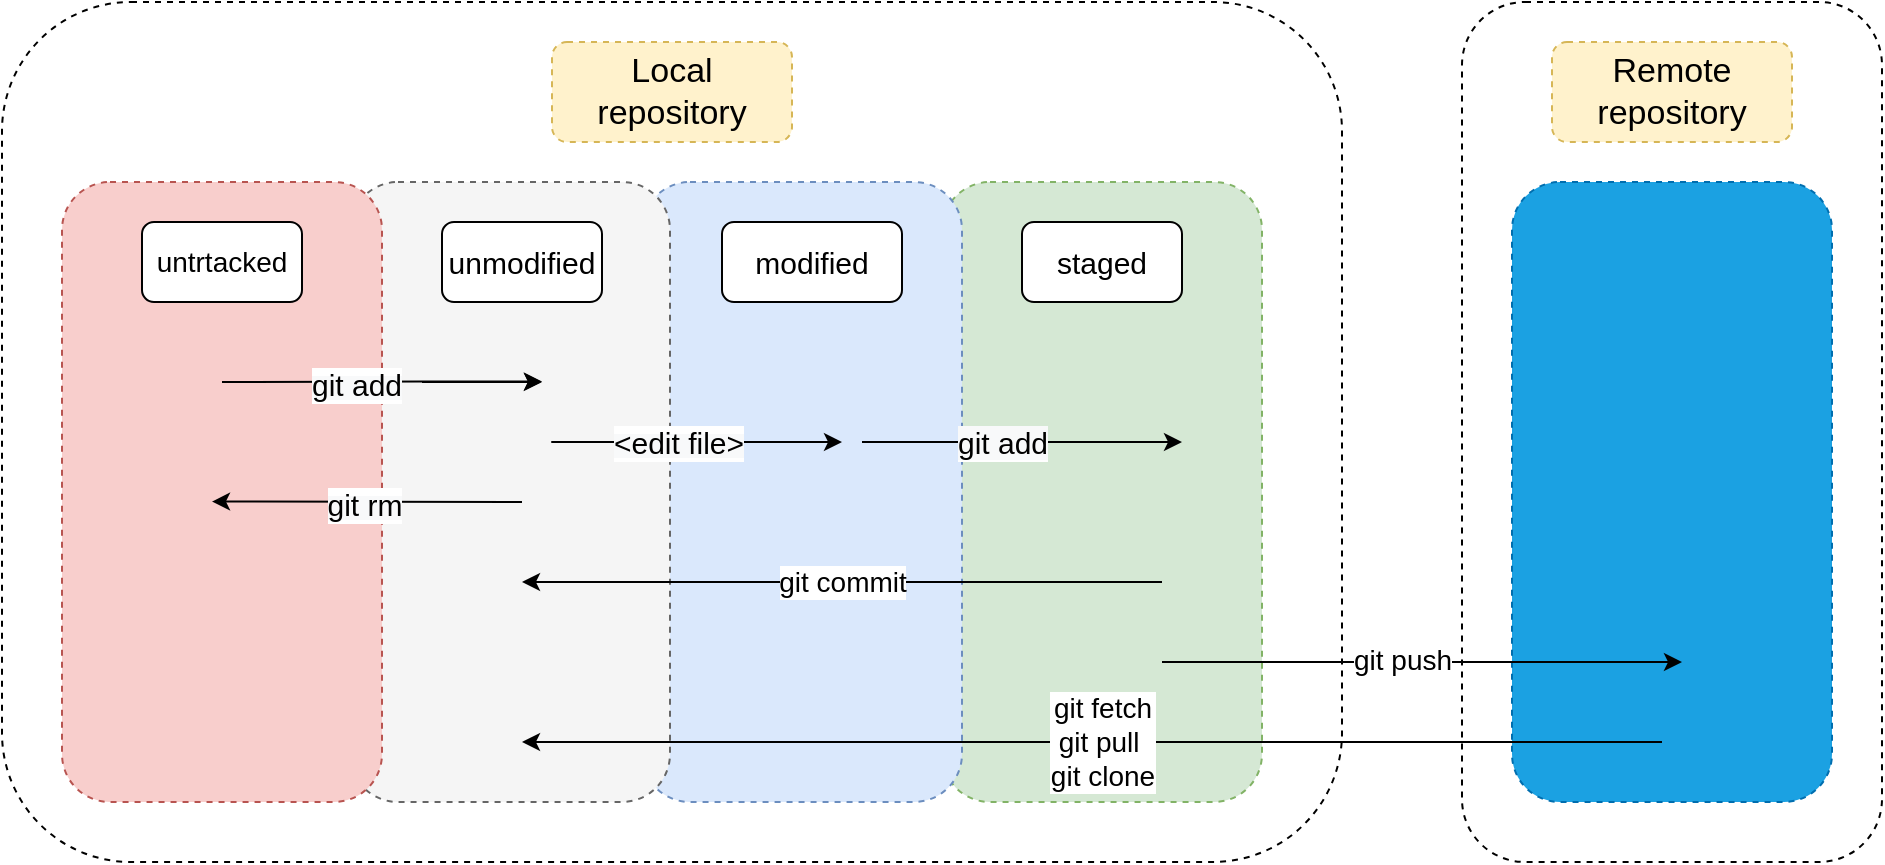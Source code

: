 <mxfile version="15.1.1" type="device"><diagram id="2p4CZc4XuiLxsLHcXKBq" name="Page-1"><mxGraphModel dx="1483" dy="781" grid="1" gridSize="10" guides="1" tooltips="1" connect="1" arrows="1" fold="1" page="1" pageScale="1" pageWidth="827" pageHeight="1169" math="0" shadow="0"><root><mxCell id="0"/><mxCell id="1" parent="0"/><mxCell id="RnuLBlIJjSTKVqRcyWGi-55" value="" style="rounded=1;whiteSpace=wrap;html=1;dashed=1;" vertex="1" parent="1"><mxGeometry x="830" y="180" width="210" height="430" as="geometry"/></mxCell><mxCell id="RnuLBlIJjSTKVqRcyWGi-54" value="" style="rounded=1;whiteSpace=wrap;html=1;dashed=1;" vertex="1" parent="1"><mxGeometry x="100" y="180" width="670" height="430" as="geometry"/></mxCell><mxCell id="RnuLBlIJjSTKVqRcyWGi-16" value="" style="rounded=1;whiteSpace=wrap;html=1;dashed=1;fillColor=#d5e8d4;strokeColor=#82b366;" vertex="1" parent="1"><mxGeometry x="570" y="270" width="160" height="310" as="geometry"/></mxCell><mxCell id="RnuLBlIJjSTKVqRcyWGi-14" value="" style="rounded=1;whiteSpace=wrap;html=1;dashed=1;fillColor=#dae8fc;strokeColor=#6c8ebf;" vertex="1" parent="1"><mxGeometry x="420" y="270" width="160" height="310" as="geometry"/></mxCell><mxCell id="RnuLBlIJjSTKVqRcyWGi-13" value="" style="rounded=1;whiteSpace=wrap;html=1;dashed=1;fillColor=#f5f5f5;strokeColor=#666666;fontColor=#333333;" vertex="1" parent="1"><mxGeometry x="274" y="270" width="160" height="310" as="geometry"/></mxCell><mxCell id="RnuLBlIJjSTKVqRcyWGi-11" value="" style="rounded=1;whiteSpace=wrap;html=1;dashed=1;fillColor=#f8cecc;strokeColor=#b85450;" vertex="1" parent="1"><mxGeometry x="130" y="270" width="160" height="310" as="geometry"/></mxCell><mxCell id="RnuLBlIJjSTKVqRcyWGi-2" value="&lt;font style=&quot;font-size: 14px&quot;&gt;untrtacked&lt;/font&gt;" style="rounded=1;whiteSpace=wrap;html=1;" vertex="1" parent="1"><mxGeometry x="170" y="290" width="80" height="40" as="geometry"/></mxCell><mxCell id="RnuLBlIJjSTKVqRcyWGi-4" value="&lt;font style=&quot;font-size: 15px&quot;&gt;unmodified&lt;/font&gt;" style="rounded=1;whiteSpace=wrap;html=1;" vertex="1" parent="1"><mxGeometry x="320" y="290" width="80" height="40" as="geometry"/></mxCell><mxCell id="RnuLBlIJjSTKVqRcyWGi-5" value="&lt;font style=&quot;font-size: 15px&quot;&gt;modified&lt;/font&gt;" style="rounded=1;whiteSpace=wrap;html=1;" vertex="1" parent="1"><mxGeometry x="460" y="290" width="90" height="40" as="geometry"/></mxCell><mxCell id="RnuLBlIJjSTKVqRcyWGi-6" value="&lt;font style=&quot;font-size: 15px&quot;&gt;staged&lt;/font&gt;" style="rounded=1;whiteSpace=wrap;html=1;" vertex="1" parent="1"><mxGeometry x="610" y="290" width="80" height="40" as="geometry"/></mxCell><mxCell id="RnuLBlIJjSTKVqRcyWGi-8" value="" style="endArrow=classic;html=1;startArrow=none;" edge="1" parent="1"><mxGeometry width="50" height="50" relative="1" as="geometry"><mxPoint x="310" y="370" as="sourcePoint"/><mxPoint x="370" y="370" as="targetPoint"/><Array as="points"><mxPoint x="320" y="370"/></Array></mxGeometry></mxCell><mxCell id="RnuLBlIJjSTKVqRcyWGi-15" style="edgeStyle=orthogonalEdgeStyle;rounded=0;orthogonalLoop=1;jettySize=auto;html=1;exitX=0.5;exitY=1;exitDx=0;exitDy=0;" edge="1" parent="1" source="RnuLBlIJjSTKVqRcyWGi-4" target="RnuLBlIJjSTKVqRcyWGi-4"><mxGeometry relative="1" as="geometry"/></mxCell><mxCell id="RnuLBlIJjSTKVqRcyWGi-21" value="" style="endArrow=classic;html=1;startArrow=none;" edge="1" parent="1"><mxGeometry width="50" height="50" relative="1" as="geometry"><mxPoint x="470" y="400" as="sourcePoint"/><mxPoint x="520" y="400" as="targetPoint"/><Array as="points"><mxPoint x="370" y="400"/></Array></mxGeometry></mxCell><mxCell id="RnuLBlIJjSTKVqRcyWGi-39" value="&lt;span style=&quot;background-color: rgb(248 , 249 , 250)&quot;&gt;&lt;font style=&quot;font-size: 15px&quot;&gt;&amp;lt;edit file&amp;gt;&lt;/font&gt;&lt;/span&gt;" style="edgeLabel;html=1;align=center;verticalAlign=middle;resizable=0;points=[];" vertex="1" connectable="0" parent="RnuLBlIJjSTKVqRcyWGi-21"><mxGeometry x="0.34" relative="1" as="geometry"><mxPoint as="offset"/></mxGeometry></mxCell><mxCell id="RnuLBlIJjSTKVqRcyWGi-31" value="" style="endArrow=classic;html=1;startArrow=none;" edge="1" parent="1"><mxGeometry width="50" height="50" relative="1" as="geometry"><mxPoint x="210" y="370" as="sourcePoint"/><mxPoint x="370" y="369.76" as="targetPoint"/><Array as="points"><mxPoint x="320" y="369.76"/></Array></mxGeometry></mxCell><mxCell id="RnuLBlIJjSTKVqRcyWGi-40" value="&lt;span style=&quot;background-color: rgb(248 , 249 , 250)&quot;&gt;&lt;font style=&quot;font-size: 15px&quot;&gt;git add&lt;/font&gt;&lt;/span&gt;" style="edgeLabel;html=1;align=center;verticalAlign=middle;resizable=0;points=[];" vertex="1" connectable="0" parent="RnuLBlIJjSTKVqRcyWGi-31"><mxGeometry x="-0.163" y="-1" relative="1" as="geometry"><mxPoint as="offset"/></mxGeometry></mxCell><mxCell id="RnuLBlIJjSTKVqRcyWGi-32" value="" style="endArrow=classic;html=1;startArrow=none;" edge="1" parent="1"><mxGeometry width="50" height="50" relative="1" as="geometry"><mxPoint x="360" y="430" as="sourcePoint"/><mxPoint x="205" y="429.76" as="targetPoint"/><Array as="points"><mxPoint x="215" y="429.76"/></Array></mxGeometry></mxCell><mxCell id="RnuLBlIJjSTKVqRcyWGi-41" value="&lt;span style=&quot;background-color: rgb(248 , 249 , 250)&quot;&gt;&lt;font style=&quot;font-size: 15px&quot;&gt;git rm&lt;/font&gt;&lt;/span&gt;" style="edgeLabel;html=1;align=center;verticalAlign=middle;resizable=0;points=[];" vertex="1" connectable="0" parent="RnuLBlIJjSTKVqRcyWGi-32"><mxGeometry x="0.02" y="1" relative="1" as="geometry"><mxPoint as="offset"/></mxGeometry></mxCell><mxCell id="RnuLBlIJjSTKVqRcyWGi-34" value="" style="endArrow=classic;html=1;startArrow=none;" edge="1" parent="1"><mxGeometry width="50" height="50" relative="1" as="geometry"><mxPoint x="530" y="400" as="sourcePoint"/><mxPoint x="690" y="400" as="targetPoint"/><Array as="points"><mxPoint x="640" y="400"/></Array></mxGeometry></mxCell><mxCell id="RnuLBlIJjSTKVqRcyWGi-57" value="&lt;span style=&quot;font-size: 15px ; background-color: rgb(248 , 249 , 250)&quot;&gt;git add&lt;/span&gt;" style="edgeLabel;html=1;align=center;verticalAlign=middle;resizable=0;points=[];" vertex="1" connectable="0" parent="RnuLBlIJjSTKVqRcyWGi-34"><mxGeometry x="-0.01" y="3" relative="1" as="geometry"><mxPoint x="-9" y="3" as="offset"/></mxGeometry></mxCell><mxCell id="RnuLBlIJjSTKVqRcyWGi-37" value="" style="endArrow=classic;html=1;" edge="1" parent="1"><mxGeometry width="50" height="50" relative="1" as="geometry"><mxPoint x="680" y="470" as="sourcePoint"/><mxPoint x="360" y="470" as="targetPoint"/></mxGeometry></mxCell><mxCell id="RnuLBlIJjSTKVqRcyWGi-38" value="&lt;font style=&quot;font-size: 14px&quot;&gt;git commit&lt;/font&gt;" style="edgeLabel;html=1;align=center;verticalAlign=middle;resizable=0;points=[];" vertex="1" connectable="0" parent="RnuLBlIJjSTKVqRcyWGi-37"><mxGeometry x="-0.081" relative="1" as="geometry"><mxPoint x="-13" as="offset"/></mxGeometry></mxCell><mxCell id="RnuLBlIJjSTKVqRcyWGi-43" value="" style="rounded=1;whiteSpace=wrap;html=1;dashed=1;fillColor=#1ba1e2;strokeColor=#006EAF;fontColor=#ffffff;" vertex="1" parent="1"><mxGeometry x="855" y="270" width="160" height="310" as="geometry"/></mxCell><mxCell id="RnuLBlIJjSTKVqRcyWGi-46" value="" style="endArrow=classic;html=1;" edge="1" parent="1"><mxGeometry width="50" height="50" relative="1" as="geometry"><mxPoint x="680" y="510" as="sourcePoint"/><mxPoint x="940" y="510" as="targetPoint"/><Array as="points"><mxPoint x="800" y="510"/></Array></mxGeometry></mxCell><mxCell id="RnuLBlIJjSTKVqRcyWGi-47" value="&lt;font style=&quot;font-size: 14px&quot;&gt;git push&lt;/font&gt;" style="edgeLabel;html=1;align=center;verticalAlign=middle;resizable=0;points=[];" vertex="1" connectable="0" parent="RnuLBlIJjSTKVqRcyWGi-46"><mxGeometry x="-0.191" y="1" relative="1" as="geometry"><mxPoint x="15" as="offset"/></mxGeometry></mxCell><mxCell id="RnuLBlIJjSTKVqRcyWGi-48" value="" style="endArrow=classic;html=1;" edge="1" parent="1"><mxGeometry width="50" height="50" relative="1" as="geometry"><mxPoint x="930" y="550" as="sourcePoint"/><mxPoint x="360" y="550" as="targetPoint"/></mxGeometry></mxCell><mxCell id="RnuLBlIJjSTKVqRcyWGi-49" value="&lt;font style=&quot;font-size: 14px&quot;&gt;git fetch&lt;br&gt;git pull&amp;nbsp;&lt;br&gt;git clone&lt;/font&gt;" style="edgeLabel;html=1;align=center;verticalAlign=middle;resizable=0;points=[];" vertex="1" connectable="0" parent="RnuLBlIJjSTKVqRcyWGi-48"><mxGeometry x="-0.152" relative="1" as="geometry"><mxPoint x="-39" as="offset"/></mxGeometry></mxCell><mxCell id="RnuLBlIJjSTKVqRcyWGi-52" value="&lt;span style=&quot;font-size: 17px&quot;&gt;Local repository&lt;/span&gt;" style="rounded=1;whiteSpace=wrap;html=1;dashed=1;fillColor=#fff2cc;strokeColor=#d6b656;" vertex="1" parent="1"><mxGeometry x="375" y="200" width="120" height="50" as="geometry"/></mxCell><mxCell id="RnuLBlIJjSTKVqRcyWGi-53" value="&lt;span style=&quot;font-size: 17px&quot;&gt;Remote&lt;br&gt;repository&lt;/span&gt;" style="rounded=1;whiteSpace=wrap;html=1;dashed=1;fillColor=#fff2cc;strokeColor=#d6b656;" vertex="1" parent="1"><mxGeometry x="875" y="200" width="120" height="50" as="geometry"/></mxCell></root></mxGraphModel></diagram></mxfile>